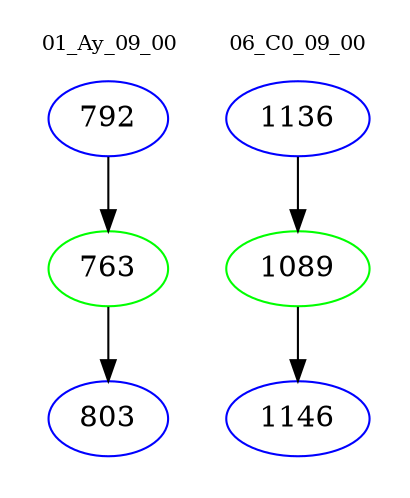 digraph{
subgraph cluster_0 {
color = white
label = "01_Ay_09_00";
fontsize=10;
T0_792 [label="792", color="blue"]
T0_792 -> T0_763 [color="black"]
T0_763 [label="763", color="green"]
T0_763 -> T0_803 [color="black"]
T0_803 [label="803", color="blue"]
}
subgraph cluster_1 {
color = white
label = "06_C0_09_00";
fontsize=10;
T1_1136 [label="1136", color="blue"]
T1_1136 -> T1_1089 [color="black"]
T1_1089 [label="1089", color="green"]
T1_1089 -> T1_1146 [color="black"]
T1_1146 [label="1146", color="blue"]
}
}
